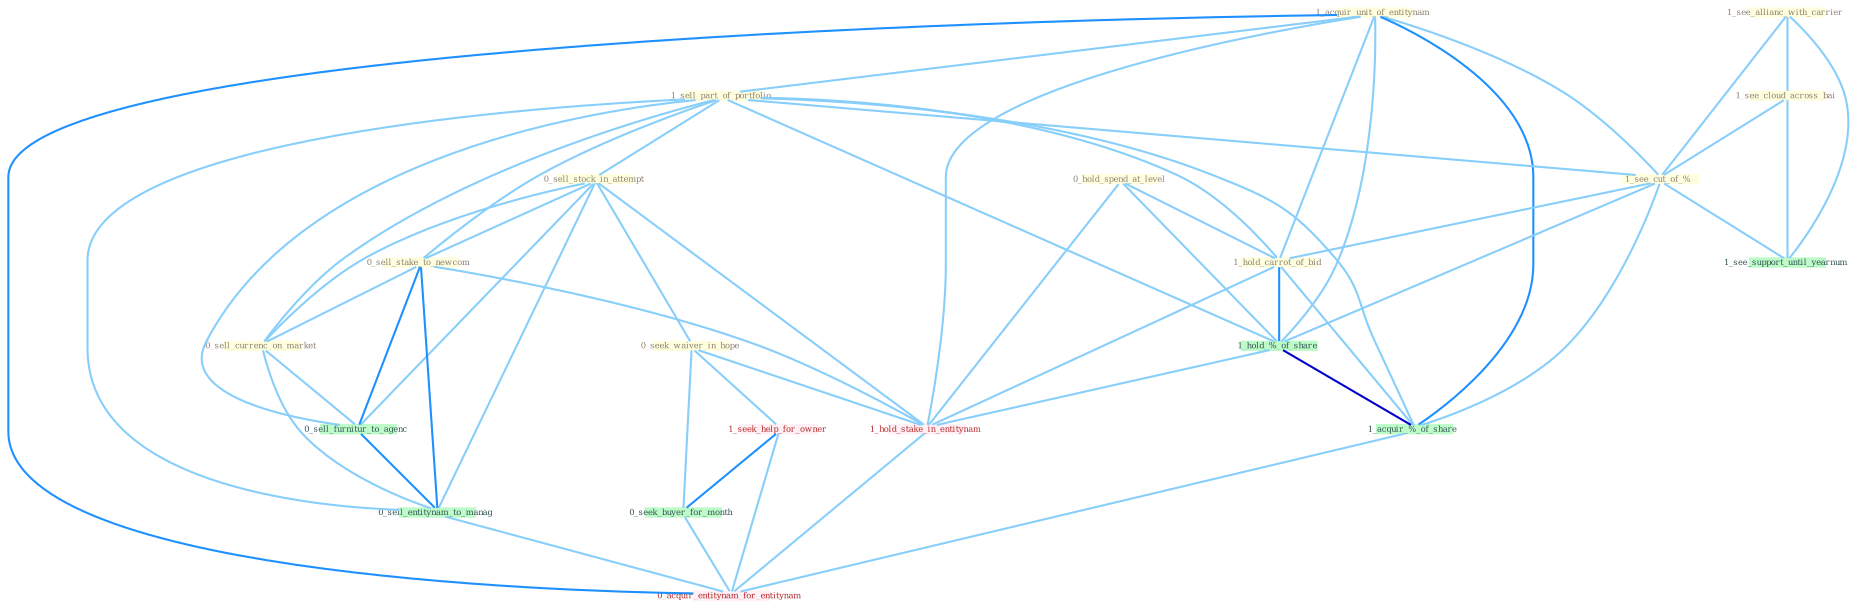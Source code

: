 Graph G{ 
    node
    [shape=polygon,style=filled,width=.5,height=.06,color="#BDFCC9",fixedsize=true,fontsize=4,
    fontcolor="#2f4f4f"];
    {node
    [color="#ffffe0", fontcolor="#8b7d6b"] "1_acquir_unit_of_entitynam " "1_see_allianc_with_carrier " "1_sell_part_of_portfolio " "0_sell_stock_in_attempt " "0_hold_spend_at_level " "1_see_cloud_across_bai " "1_see_cut_of_% " "0_sell_stake_to_newcom " "0_seek_waiver_in_hope " "0_sell_currenc_on_market " "1_hold_carrot_of_bid "}
{node [color="#fff0f5", fontcolor="#b22222"] "1_hold_stake_in_entitynam " "1_seek_help_for_owner " "0_acquir_entitynam_for_entitynam "}
edge [color="#B0E2FF"];

	"1_acquir_unit_of_entitynam " -- "1_sell_part_of_portfolio " [w="1", color="#87cefa" ];
	"1_acquir_unit_of_entitynam " -- "1_see_cut_of_% " [w="1", color="#87cefa" ];
	"1_acquir_unit_of_entitynam " -- "1_hold_carrot_of_bid " [w="1", color="#87cefa" ];
	"1_acquir_unit_of_entitynam " -- "1_hold_%_of_share " [w="1", color="#87cefa" ];
	"1_acquir_unit_of_entitynam " -- "1_hold_stake_in_entitynam " [w="1", color="#87cefa" ];
	"1_acquir_unit_of_entitynam " -- "1_acquir_%_of_share " [w="2", color="#1e90ff" , len=0.8];
	"1_acquir_unit_of_entitynam " -- "0_acquir_entitynam_for_entitynam " [w="2", color="#1e90ff" , len=0.8];
	"1_see_allianc_with_carrier " -- "1_see_cloud_across_bai " [w="1", color="#87cefa" ];
	"1_see_allianc_with_carrier " -- "1_see_cut_of_% " [w="1", color="#87cefa" ];
	"1_see_allianc_with_carrier " -- "1_see_support_until_yearnum " [w="1", color="#87cefa" ];
	"1_sell_part_of_portfolio " -- "0_sell_stock_in_attempt " [w="1", color="#87cefa" ];
	"1_sell_part_of_portfolio " -- "1_see_cut_of_% " [w="1", color="#87cefa" ];
	"1_sell_part_of_portfolio " -- "0_sell_stake_to_newcom " [w="1", color="#87cefa" ];
	"1_sell_part_of_portfolio " -- "0_sell_currenc_on_market " [w="1", color="#87cefa" ];
	"1_sell_part_of_portfolio " -- "1_hold_carrot_of_bid " [w="1", color="#87cefa" ];
	"1_sell_part_of_portfolio " -- "1_hold_%_of_share " [w="1", color="#87cefa" ];
	"1_sell_part_of_portfolio " -- "1_acquir_%_of_share " [w="1", color="#87cefa" ];
	"1_sell_part_of_portfolio " -- "0_sell_furnitur_to_agenc " [w="1", color="#87cefa" ];
	"1_sell_part_of_portfolio " -- "0_sell_entitynam_to_manag " [w="1", color="#87cefa" ];
	"0_sell_stock_in_attempt " -- "0_sell_stake_to_newcom " [w="1", color="#87cefa" ];
	"0_sell_stock_in_attempt " -- "0_seek_waiver_in_hope " [w="1", color="#87cefa" ];
	"0_sell_stock_in_attempt " -- "0_sell_currenc_on_market " [w="1", color="#87cefa" ];
	"0_sell_stock_in_attempt " -- "1_hold_stake_in_entitynam " [w="1", color="#87cefa" ];
	"0_sell_stock_in_attempt " -- "0_sell_furnitur_to_agenc " [w="1", color="#87cefa" ];
	"0_sell_stock_in_attempt " -- "0_sell_entitynam_to_manag " [w="1", color="#87cefa" ];
	"0_hold_spend_at_level " -- "1_hold_carrot_of_bid " [w="1", color="#87cefa" ];
	"0_hold_spend_at_level " -- "1_hold_%_of_share " [w="1", color="#87cefa" ];
	"0_hold_spend_at_level " -- "1_hold_stake_in_entitynam " [w="1", color="#87cefa" ];
	"1_see_cloud_across_bai " -- "1_see_cut_of_% " [w="1", color="#87cefa" ];
	"1_see_cloud_across_bai " -- "1_see_support_until_yearnum " [w="1", color="#87cefa" ];
	"1_see_cut_of_% " -- "1_hold_carrot_of_bid " [w="1", color="#87cefa" ];
	"1_see_cut_of_% " -- "1_hold_%_of_share " [w="1", color="#87cefa" ];
	"1_see_cut_of_% " -- "1_acquir_%_of_share " [w="1", color="#87cefa" ];
	"1_see_cut_of_% " -- "1_see_support_until_yearnum " [w="1", color="#87cefa" ];
	"0_sell_stake_to_newcom " -- "0_sell_currenc_on_market " [w="1", color="#87cefa" ];
	"0_sell_stake_to_newcom " -- "1_hold_stake_in_entitynam " [w="1", color="#87cefa" ];
	"0_sell_stake_to_newcom " -- "0_sell_furnitur_to_agenc " [w="2", color="#1e90ff" , len=0.8];
	"0_sell_stake_to_newcom " -- "0_sell_entitynam_to_manag " [w="2", color="#1e90ff" , len=0.8];
	"0_seek_waiver_in_hope " -- "1_hold_stake_in_entitynam " [w="1", color="#87cefa" ];
	"0_seek_waiver_in_hope " -- "1_seek_help_for_owner " [w="1", color="#87cefa" ];
	"0_seek_waiver_in_hope " -- "0_seek_buyer_for_month " [w="1", color="#87cefa" ];
	"0_sell_currenc_on_market " -- "0_sell_furnitur_to_agenc " [w="1", color="#87cefa" ];
	"0_sell_currenc_on_market " -- "0_sell_entitynam_to_manag " [w="1", color="#87cefa" ];
	"1_hold_carrot_of_bid " -- "1_hold_%_of_share " [w="2", color="#1e90ff" , len=0.8];
	"1_hold_carrot_of_bid " -- "1_hold_stake_in_entitynam " [w="1", color="#87cefa" ];
	"1_hold_carrot_of_bid " -- "1_acquir_%_of_share " [w="1", color="#87cefa" ];
	"1_hold_%_of_share " -- "1_hold_stake_in_entitynam " [w="1", color="#87cefa" ];
	"1_hold_%_of_share " -- "1_acquir_%_of_share " [w="3", color="#0000cd" , len=0.6];
	"1_hold_stake_in_entitynam " -- "0_acquir_entitynam_for_entitynam " [w="1", color="#87cefa" ];
	"1_seek_help_for_owner " -- "0_seek_buyer_for_month " [w="2", color="#1e90ff" , len=0.8];
	"1_seek_help_for_owner " -- "0_acquir_entitynam_for_entitynam " [w="1", color="#87cefa" ];
	"0_seek_buyer_for_month " -- "0_acquir_entitynam_for_entitynam " [w="1", color="#87cefa" ];
	"1_acquir_%_of_share " -- "0_acquir_entitynam_for_entitynam " [w="1", color="#87cefa" ];
	"0_sell_furnitur_to_agenc " -- "0_sell_entitynam_to_manag " [w="2", color="#1e90ff" , len=0.8];
	"0_sell_entitynam_to_manag " -- "0_acquir_entitynam_for_entitynam " [w="1", color="#87cefa" ];
}